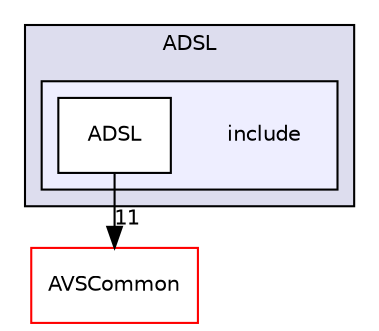 digraph "/workplace/avs-device-sdk/ADSL/include" {
  compound=true
  node [ fontsize="10", fontname="Helvetica"];
  edge [ labelfontsize="10", labelfontname="Helvetica"];
  subgraph clusterdir_edb1b7e8f1a5d5a1b864206edd6d398d {
    graph [ bgcolor="#ddddee", pencolor="black", label="ADSL" fontname="Helvetica", fontsize="10", URL="dir_edb1b7e8f1a5d5a1b864206edd6d398d.html"]
  subgraph clusterdir_0ad8890ca26b658b7f4a1511f46d3706 {
    graph [ bgcolor="#eeeeff", pencolor="black", label="" URL="dir_0ad8890ca26b658b7f4a1511f46d3706.html"];
    dir_0ad8890ca26b658b7f4a1511f46d3706 [shape=plaintext label="include"];
    dir_02d2e4cabccc4f164a834c9d2dadd160 [shape=box label="ADSL" color="black" fillcolor="white" style="filled" URL="dir_02d2e4cabccc4f164a834c9d2dadd160.html"];
  }
  }
  dir_13e65effb2bde530b17b3d5eefcd0266 [shape=box label="AVSCommon" fillcolor="white" style="filled" color="red" URL="dir_13e65effb2bde530b17b3d5eefcd0266.html"];
  dir_02d2e4cabccc4f164a834c9d2dadd160->dir_13e65effb2bde530b17b3d5eefcd0266 [headlabel="11", labeldistance=1.5 headhref="dir_000011_000015.html"];
}
